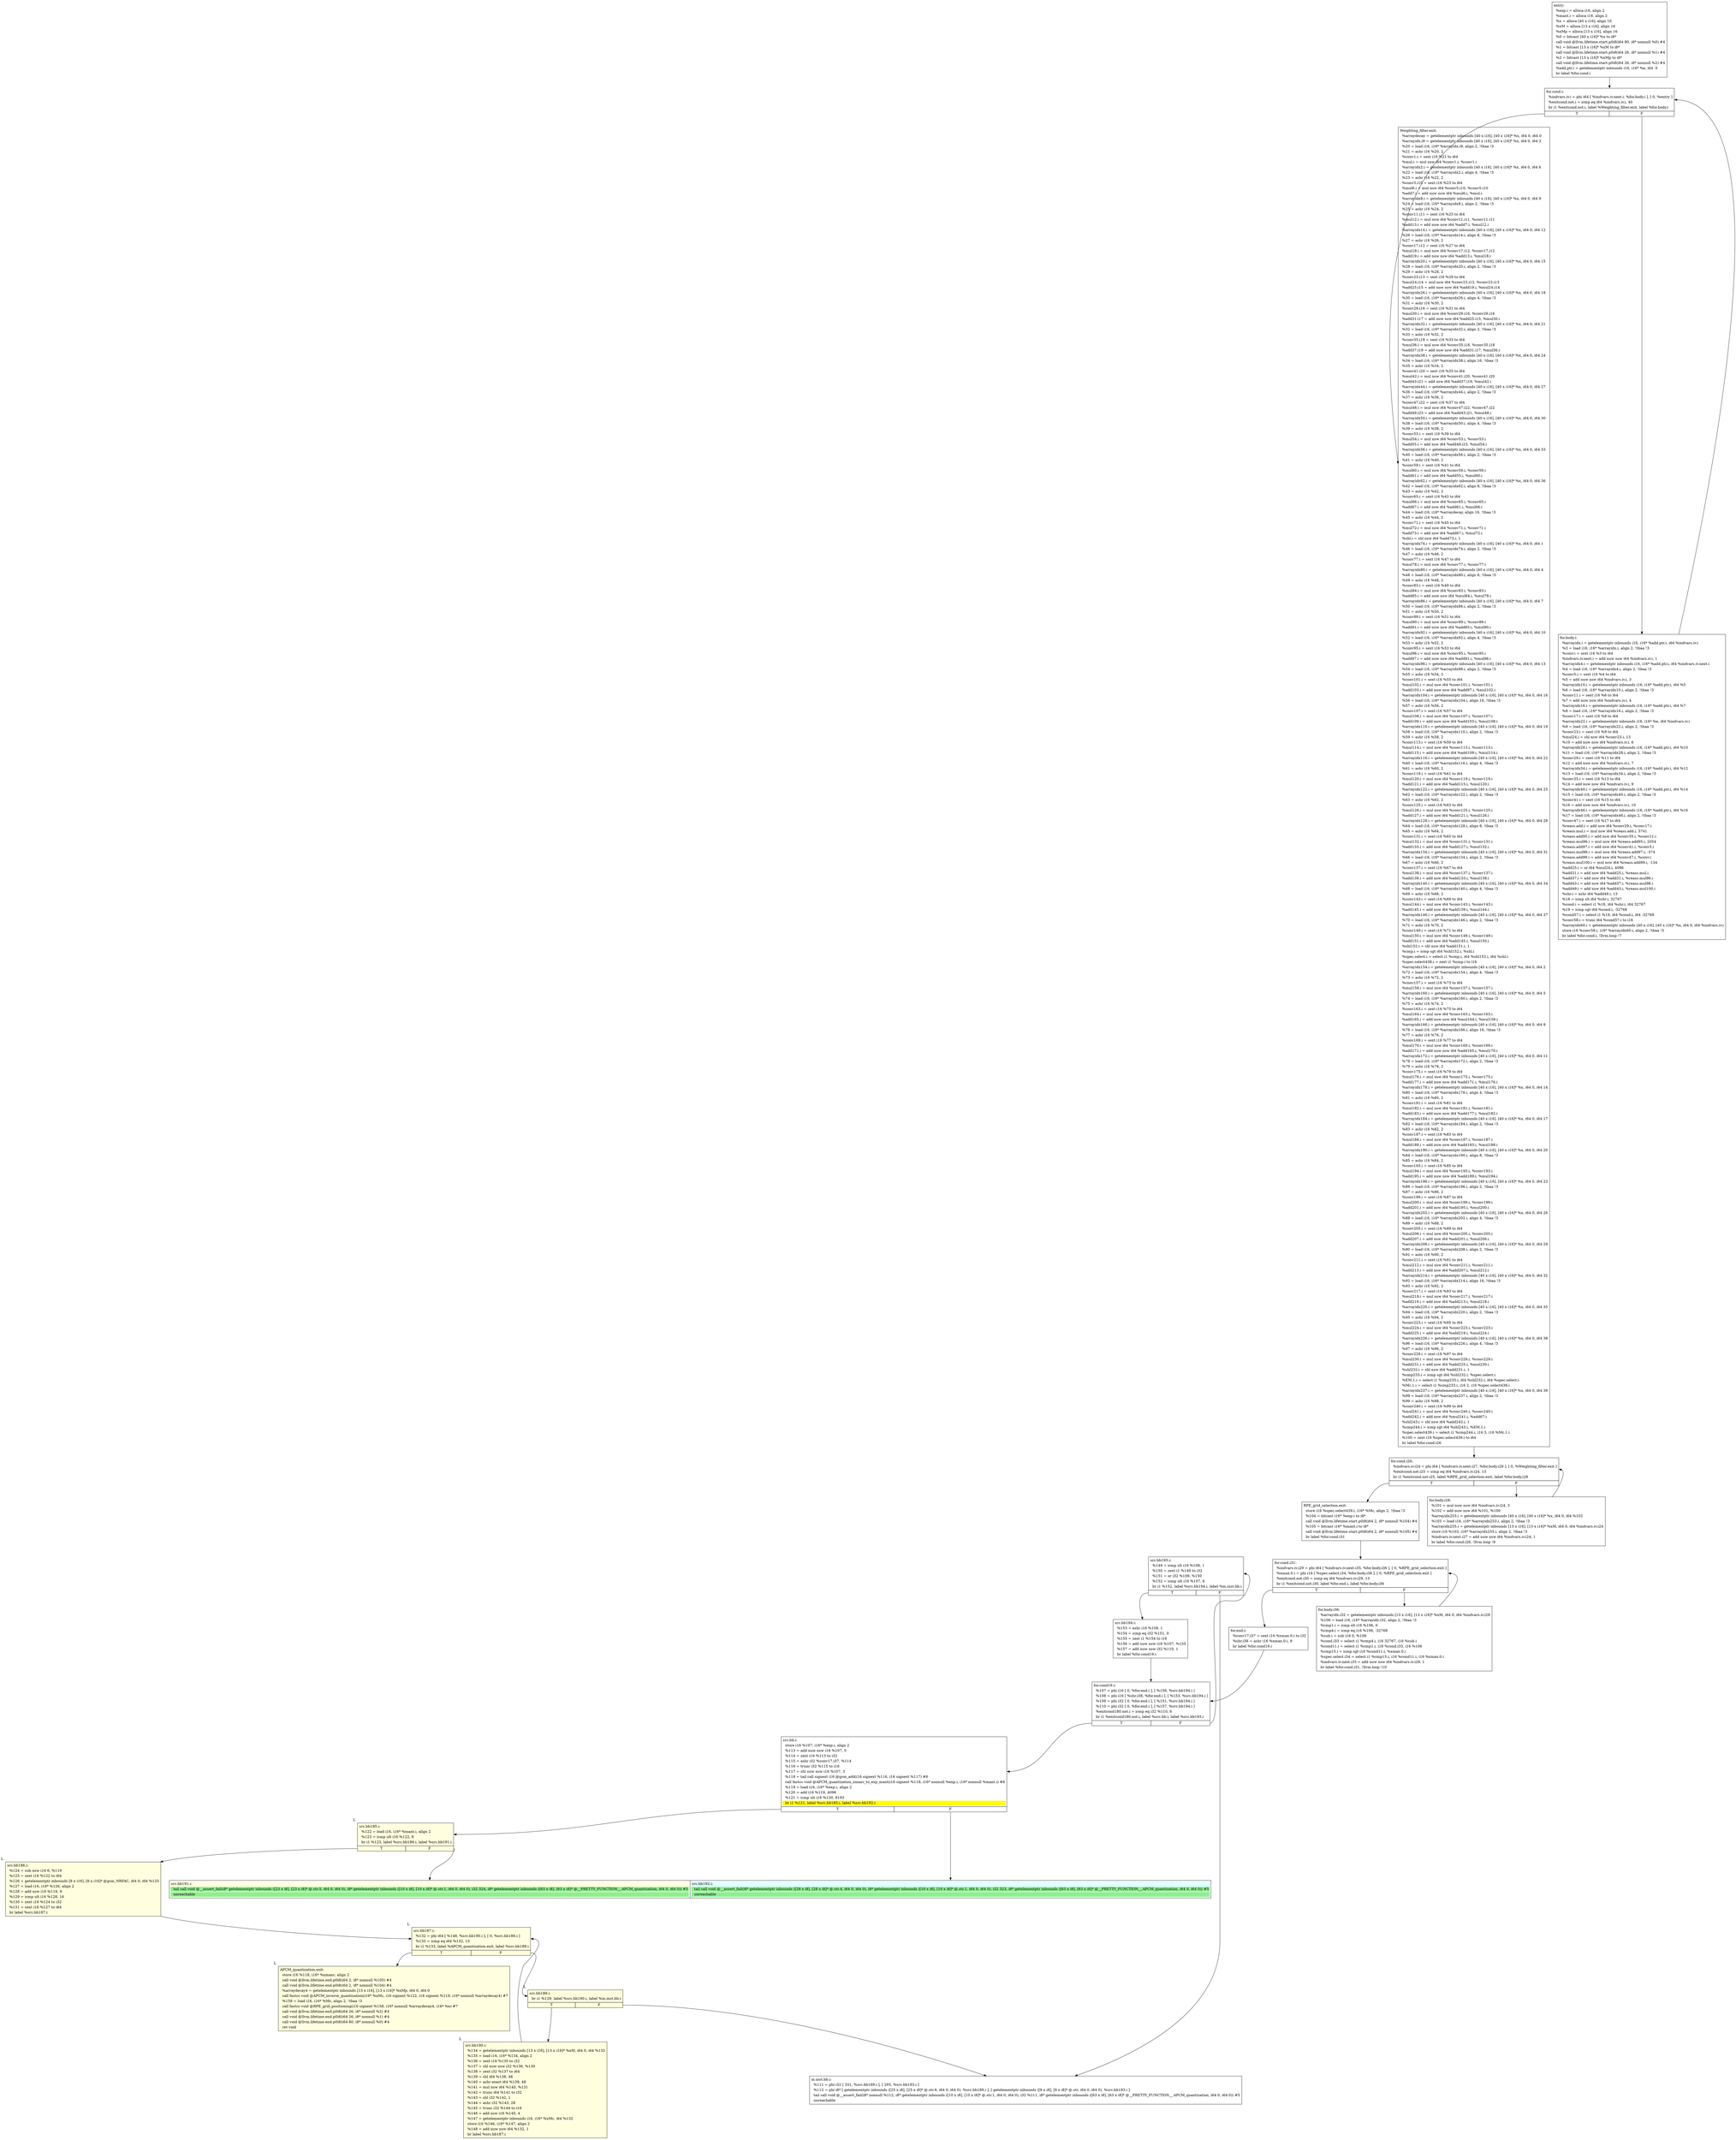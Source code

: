 digraph {
m_bb0 [shape = none, label  = <<table border="0" cellspacing="0">
<tr><td port="f1" border="1" colspan="2"><table bgcolor="LightYellow" border="0">
<tr><td align="left">src.bb191.i:</td></tr>
<tr><td bgcolor="lightgreen" align="left">  tail call void @__assert_fail(i8* getelementptr inbounds ([23 x i8], [23 x i8]* @.str.5, i64 0, i64 0), i8* getelementptr inbounds ([10 x i8], [10 x i8]* @.str.1, i64 0, i64 0), i32 324, i8* getelementptr inbounds ([63 x i8], [63 x i8]* @__PRETTY_FUNCTION__.APCM_quantization, i64 0, i64 0)) #5</td></tr>
<tr><td bgcolor="lightgreen" align="left">  unreachable</td></tr>
</table>
</td>
<td port="f2" border="1" colspan="2"><table bgcolor="LightCyan" border="0">
<tr><td align="left">src.bb192.i:</td></tr>
<tr><td bgcolor="lightgreen" align="left">  tail call void @__assert_fail(i8* getelementptr inbounds ([28 x i8], [28 x i8]* @.str.4, i64 0, i64 0), i8* getelementptr inbounds ([10 x i8], [10 x i8]* @.str.1, i64 0, i64 0), i32 323, i8* getelementptr inbounds ([63 x i8], [63 x i8]* @__PRETTY_FUNCTION__.APCM_quantization, i64 0, i64 0)) #5</td></tr>
<tr><td bgcolor="lightgreen" align="left">  unreachable</td></tr>
</table>
</td></tr>
</table>> ]
f_bb0 [shape = none, label  = <<table  border="0" cellspacing="0">
<tr><td port="f" border="1"><table border="0">
<tr><td align="left">entry:</td></tr>
<tr><td align="left">  %exp.i = alloca i16, align 2</td></tr>
<tr><td align="left">  %mant.i = alloca i16, align 2</td></tr>
<tr><td align="left">  %x = alloca [40 x i16], align 16</td></tr>
<tr><td align="left">  %xM = alloca [13 x i16], align 16</td></tr>
<tr><td align="left">  %xMp = alloca [13 x i16], align 16</td></tr>
<tr><td align="left">  %0 = bitcast [40 x i16]* %x to i8*</td></tr>
<tr><td align="left">  call void @llvm.lifetime.start.p0i8(i64 80, i8* nonnull %0) #4</td></tr>
<tr><td align="left">  %1 = bitcast [13 x i16]* %xM to i8*</td></tr>
<tr><td align="left">  call void @llvm.lifetime.start.p0i8(i64 26, i8* nonnull %1) #4</td></tr>
<tr><td align="left">  %2 = bitcast [13 x i16]* %xMp to i8*</td></tr>
<tr><td align="left">  call void @llvm.lifetime.start.p0i8(i64 26, i8* nonnull %2) #4</td></tr>
<tr><td align="left">  %add.ptr.i = getelementptr inbounds i16, i16* %e, i64 -5</td></tr>
<tr><td align="left">  br label %for.cond.i</td></tr>
</table>
</td></tr>
</table>> ]
f_bb1 [shape = none, label  = <<table  border="0" cellspacing="0">
<tr><td port="f" border="1" colspan="2"><table border="0">
<tr><td align="left">for.cond.i:</td></tr>
<tr><td align="left">  %indvars.iv.i = phi i64 [ %indvars.iv.next.i, %for.body.i ], [ 0, %entry ]</td></tr>
<tr><td align="left">  %exitcond.not.i = icmp eq i64 %indvars.iv.i, 40</td></tr>
<tr><td align="left">  br i1 %exitcond.not.i, label %Weighting_filter.exit, label %for.body.i</td></tr>
</table>
</td></tr>
<tr><td border="1" port="fT">T</td><td border="1" port="fF">F</td></tr>
</table>> ]
f_bb2 [shape = none, label  = <<table  border="0" cellspacing="0">
<tr><td port="f" border="1"><table border="0">
<tr><td align="left">for.body.i:</td></tr>
<tr><td align="left">  %arrayidx.i = getelementptr inbounds i16, i16* %add.ptr.i, i64 %indvars.iv.i</td></tr>
<tr><td align="left">  %3 = load i16, i16* %arrayidx.i, align 2, !tbaa !3</td></tr>
<tr><td align="left">  %conv.i = sext i16 %3 to i64</td></tr>
<tr><td align="left">  %indvars.iv.next.i = add nuw nsw i64 %indvars.iv.i, 1</td></tr>
<tr><td align="left">  %arrayidx4.i = getelementptr inbounds i16, i16* %add.ptr.i, i64 %indvars.iv.next.i</td></tr>
<tr><td align="left">  %4 = load i16, i16* %arrayidx4.i, align 2, !tbaa !3</td></tr>
<tr><td align="left">  %conv5.i = sext i16 %4 to i64</td></tr>
<tr><td align="left">  %5 = add nuw nsw i64 %indvars.iv.i, 3</td></tr>
<tr><td align="left">  %arrayidx10.i = getelementptr inbounds i16, i16* %add.ptr.i, i64 %5</td></tr>
<tr><td align="left">  %6 = load i16, i16* %arrayidx10.i, align 2, !tbaa !3</td></tr>
<tr><td align="left">  %conv11.i = sext i16 %6 to i64</td></tr>
<tr><td align="left">  %7 = add nuw nsw i64 %indvars.iv.i, 4</td></tr>
<tr><td align="left">  %arrayidx16.i = getelementptr inbounds i16, i16* %add.ptr.i, i64 %7</td></tr>
<tr><td align="left">  %8 = load i16, i16* %arrayidx16.i, align 2, !tbaa !3</td></tr>
<tr><td align="left">  %conv17.i = sext i16 %8 to i64</td></tr>
<tr><td align="left">  %arrayidx22.i = getelementptr inbounds i16, i16* %e, i64 %indvars.iv.i</td></tr>
<tr><td align="left">  %9 = load i16, i16* %arrayidx22.i, align 2, !tbaa !3</td></tr>
<tr><td align="left">  %conv23.i = sext i16 %9 to i64</td></tr>
<tr><td align="left">  %mul24.i = shl nsw i64 %conv23.i, 13</td></tr>
<tr><td align="left">  %10 = add nuw nsw i64 %indvars.iv.i, 6</td></tr>
<tr><td align="left">  %arrayidx28.i = getelementptr inbounds i16, i16* %add.ptr.i, i64 %10</td></tr>
<tr><td align="left">  %11 = load i16, i16* %arrayidx28.i, align 2, !tbaa !3</td></tr>
<tr><td align="left">  %conv29.i = sext i16 %11 to i64</td></tr>
<tr><td align="left">  %12 = add nuw nsw i64 %indvars.iv.i, 7</td></tr>
<tr><td align="left">  %arrayidx34.i = getelementptr inbounds i16, i16* %add.ptr.i, i64 %12</td></tr>
<tr><td align="left">  %13 = load i16, i16* %arrayidx34.i, align 2, !tbaa !3</td></tr>
<tr><td align="left">  %conv35.i = sext i16 %13 to i64</td></tr>
<tr><td align="left">  %14 = add nuw nsw i64 %indvars.iv.i, 9</td></tr>
<tr><td align="left">  %arrayidx40.i = getelementptr inbounds i16, i16* %add.ptr.i, i64 %14</td></tr>
<tr><td align="left">  %15 = load i16, i16* %arrayidx40.i, align 2, !tbaa !3</td></tr>
<tr><td align="left">  %conv41.i = sext i16 %15 to i64</td></tr>
<tr><td align="left">  %16 = add nuw nsw i64 %indvars.iv.i, 10</td></tr>
<tr><td align="left">  %arrayidx46.i = getelementptr inbounds i16, i16* %add.ptr.i, i64 %16</td></tr>
<tr><td align="left">  %17 = load i16, i16* %arrayidx46.i, align 2, !tbaa !3</td></tr>
<tr><td align="left">  %conv47.i = sext i16 %17 to i64</td></tr>
<tr><td align="left">  %reass.add.i = add nsw i64 %conv29.i, %conv17.i</td></tr>
<tr><td align="left">  %reass.mul.i = mul nsw i64 %reass.add.i, 5741</td></tr>
<tr><td align="left">  %reass.add95.i = add nsw i64 %conv35.i, %conv11.i</td></tr>
<tr><td align="left">  %reass.mul96.i = mul nsw i64 %reass.add95.i, 2054</td></tr>
<tr><td align="left">  %reass.add97.i = add nsw i64 %conv41.i, %conv5.i</td></tr>
<tr><td align="left">  %reass.mul98.i = mul nsw i64 %reass.add97.i, -374</td></tr>
<tr><td align="left">  %reass.add99.i = add nsw i64 %conv47.i, %conv.i</td></tr>
<tr><td align="left">  %reass.mul100.i = mul nsw i64 %reass.add99.i, -134</td></tr>
<tr><td align="left">  %add25.i = or i64 %mul24.i, 4096</td></tr>
<tr><td align="left">  %add31.i = add nsw i64 %add25.i, %reass.mul.i</td></tr>
<tr><td align="left">  %add37.i = add nsw i64 %add31.i, %reass.mul96.i</td></tr>
<tr><td align="left">  %add43.i = add nsw i64 %add37.i, %reass.mul98.i</td></tr>
<tr><td align="left">  %add49.i = add nsw i64 %add43.i, %reass.mul100.i</td></tr>
<tr><td align="left">  %shr.i = ashr i64 %add49.i, 13</td></tr>
<tr><td align="left">  %18 = icmp slt i64 %shr.i, 32767</td></tr>
<tr><td align="left">  %cond.i = select i1 %18, i64 %shr.i, i64 32767</td></tr>
<tr><td align="left">  %19 = icmp sgt i64 %cond.i, -32768</td></tr>
<tr><td align="left">  %cond57.i = select i1 %19, i64 %cond.i, i64 -32768</td></tr>
<tr><td align="left">  %conv58.i = trunc i64 %cond57.i to i16</td></tr>
<tr><td align="left">  %arrayidx60.i = getelementptr inbounds [40 x i16], [40 x i16]* %x, i64 0, i64 %indvars.iv.i</td></tr>
<tr><td align="left">  store i16 %conv58.i, i16* %arrayidx60.i, align 2, !tbaa !3</td></tr>
<tr><td align="left">  br label %for.cond.i, !llvm.loop !7</td></tr>
</table>
</td></tr>
</table>> ]
f_bb3 [shape = none, label  = <<table  border="0" cellspacing="0">
<tr><td port="f" border="1"><table border="0">
<tr><td align="left">Weighting_filter.exit:</td></tr>
<tr><td align="left">  %arraydecay = getelementptr inbounds [40 x i16], [40 x i16]* %x, i64 0, i64 0</td></tr>
<tr><td align="left">  %arrayidx.i9 = getelementptr inbounds [40 x i16], [40 x i16]* %x, i64 0, i64 3</td></tr>
<tr><td align="left">  %20 = load i16, i16* %arrayidx.i9, align 2, !tbaa !3</td></tr>
<tr><td align="left">  %21 = ashr i16 %20, 2</td></tr>
<tr><td align="left">  %conv1.i = sext i16 %21 to i64</td></tr>
<tr><td align="left">  %mul.i = mul nsw i64 %conv1.i, %conv1.i</td></tr>
<tr><td align="left">  %arrayidx2.i = getelementptr inbounds [40 x i16], [40 x i16]* %x, i64 0, i64 6</td></tr>
<tr><td align="left">  %22 = load i16, i16* %arrayidx2.i, align 4, !tbaa !3</td></tr>
<tr><td align="left">  %23 = ashr i16 %22, 2</td></tr>
<tr><td align="left">  %conv5.i10 = sext i16 %23 to i64</td></tr>
<tr><td align="left">  %mul6.i = mul nsw i64 %conv5.i10, %conv5.i10</td></tr>
<tr><td align="left">  %add7.i = add nuw nsw i64 %mul6.i, %mul.i</td></tr>
<tr><td align="left">  %arrayidx8.i = getelementptr inbounds [40 x i16], [40 x i16]* %x, i64 0, i64 9</td></tr>
<tr><td align="left">  %24 = load i16, i16* %arrayidx8.i, align 2, !tbaa !3</td></tr>
<tr><td align="left">  %25 = ashr i16 %24, 2</td></tr>
<tr><td align="left">  %conv11.i11 = sext i16 %25 to i64</td></tr>
<tr><td align="left">  %mul12.i = mul nsw i64 %conv11.i11, %conv11.i11</td></tr>
<tr><td align="left">  %add13.i = add nuw nsw i64 %add7.i, %mul12.i</td></tr>
<tr><td align="left">  %arrayidx14.i = getelementptr inbounds [40 x i16], [40 x i16]* %x, i64 0, i64 12</td></tr>
<tr><td align="left">  %26 = load i16, i16* %arrayidx14.i, align 8, !tbaa !3</td></tr>
<tr><td align="left">  %27 = ashr i16 %26, 2</td></tr>
<tr><td align="left">  %conv17.i12 = sext i16 %27 to i64</td></tr>
<tr><td align="left">  %mul18.i = mul nsw i64 %conv17.i12, %conv17.i12</td></tr>
<tr><td align="left">  %add19.i = add nuw nsw i64 %add13.i, %mul18.i</td></tr>
<tr><td align="left">  %arrayidx20.i = getelementptr inbounds [40 x i16], [40 x i16]* %x, i64 0, i64 15</td></tr>
<tr><td align="left">  %28 = load i16, i16* %arrayidx20.i, align 2, !tbaa !3</td></tr>
<tr><td align="left">  %29 = ashr i16 %28, 2</td></tr>
<tr><td align="left">  %conv23.i13 = sext i16 %29 to i64</td></tr>
<tr><td align="left">  %mul24.i14 = mul nsw i64 %conv23.i13, %conv23.i13</td></tr>
<tr><td align="left">  %add25.i15 = add nuw nsw i64 %add19.i, %mul24.i14</td></tr>
<tr><td align="left">  %arrayidx26.i = getelementptr inbounds [40 x i16], [40 x i16]* %x, i64 0, i64 18</td></tr>
<tr><td align="left">  %30 = load i16, i16* %arrayidx26.i, align 4, !tbaa !3</td></tr>
<tr><td align="left">  %31 = ashr i16 %30, 2</td></tr>
<tr><td align="left">  %conv29.i16 = sext i16 %31 to i64</td></tr>
<tr><td align="left">  %mul30.i = mul nsw i64 %conv29.i16, %conv29.i16</td></tr>
<tr><td align="left">  %add31.i17 = add nuw nsw i64 %add25.i15, %mul30.i</td></tr>
<tr><td align="left">  %arrayidx32.i = getelementptr inbounds [40 x i16], [40 x i16]* %x, i64 0, i64 21</td></tr>
<tr><td align="left">  %32 = load i16, i16* %arrayidx32.i, align 2, !tbaa !3</td></tr>
<tr><td align="left">  %33 = ashr i16 %32, 2</td></tr>
<tr><td align="left">  %conv35.i18 = sext i16 %33 to i64</td></tr>
<tr><td align="left">  %mul36.i = mul nsw i64 %conv35.i18, %conv35.i18</td></tr>
<tr><td align="left">  %add37.i19 = add nuw nsw i64 %add31.i17, %mul36.i</td></tr>
<tr><td align="left">  %arrayidx38.i = getelementptr inbounds [40 x i16], [40 x i16]* %x, i64 0, i64 24</td></tr>
<tr><td align="left">  %34 = load i16, i16* %arrayidx38.i, align 16, !tbaa !3</td></tr>
<tr><td align="left">  %35 = ashr i16 %34, 2</td></tr>
<tr><td align="left">  %conv41.i20 = sext i16 %35 to i64</td></tr>
<tr><td align="left">  %mul42.i = mul nsw i64 %conv41.i20, %conv41.i20</td></tr>
<tr><td align="left">  %add43.i21 = add nsw i64 %add37.i19, %mul42.i</td></tr>
<tr><td align="left">  %arrayidx44.i = getelementptr inbounds [40 x i16], [40 x i16]* %x, i64 0, i64 27</td></tr>
<tr><td align="left">  %36 = load i16, i16* %arrayidx44.i, align 2, !tbaa !3</td></tr>
<tr><td align="left">  %37 = ashr i16 %36, 2</td></tr>
<tr><td align="left">  %conv47.i22 = sext i16 %37 to i64</td></tr>
<tr><td align="left">  %mul48.i = mul nsw i64 %conv47.i22, %conv47.i22</td></tr>
<tr><td align="left">  %add49.i23 = add nsw i64 %add43.i21, %mul48.i</td></tr>
<tr><td align="left">  %arrayidx50.i = getelementptr inbounds [40 x i16], [40 x i16]* %x, i64 0, i64 30</td></tr>
<tr><td align="left">  %38 = load i16, i16* %arrayidx50.i, align 4, !tbaa !3</td></tr>
<tr><td align="left">  %39 = ashr i16 %38, 2</td></tr>
<tr><td align="left">  %conv53.i = sext i16 %39 to i64</td></tr>
<tr><td align="left">  %mul54.i = mul nsw i64 %conv53.i, %conv53.i</td></tr>
<tr><td align="left">  %add55.i = add nsw i64 %add49.i23, %mul54.i</td></tr>
<tr><td align="left">  %arrayidx56.i = getelementptr inbounds [40 x i16], [40 x i16]* %x, i64 0, i64 33</td></tr>
<tr><td align="left">  %40 = load i16, i16* %arrayidx56.i, align 2, !tbaa !3</td></tr>
<tr><td align="left">  %41 = ashr i16 %40, 2</td></tr>
<tr><td align="left">  %conv59.i = sext i16 %41 to i64</td></tr>
<tr><td align="left">  %mul60.i = mul nsw i64 %conv59.i, %conv59.i</td></tr>
<tr><td align="left">  %add61.i = add nsw i64 %add55.i, %mul60.i</td></tr>
<tr><td align="left">  %arrayidx62.i = getelementptr inbounds [40 x i16], [40 x i16]* %x, i64 0, i64 36</td></tr>
<tr><td align="left">  %42 = load i16, i16* %arrayidx62.i, align 8, !tbaa !3</td></tr>
<tr><td align="left">  %43 = ashr i16 %42, 2</td></tr>
<tr><td align="left">  %conv65.i = sext i16 %43 to i64</td></tr>
<tr><td align="left">  %mul66.i = mul nsw i64 %conv65.i, %conv65.i</td></tr>
<tr><td align="left">  %add67.i = add nsw i64 %add61.i, %mul66.i</td></tr>
<tr><td align="left">  %44 = load i16, i16* %arraydecay, align 16, !tbaa !3</td></tr>
<tr><td align="left">  %45 = ashr i16 %44, 2</td></tr>
<tr><td align="left">  %conv71.i = sext i16 %45 to i64</td></tr>
<tr><td align="left">  %mul72.i = mul nsw i64 %conv71.i, %conv71.i</td></tr>
<tr><td align="left">  %add73.i = add nsw i64 %add67.i, %mul72.i</td></tr>
<tr><td align="left">  %shl.i = shl nsw i64 %add73.i, 1</td></tr>
<tr><td align="left">  %arrayidx74.i = getelementptr inbounds [40 x i16], [40 x i16]* %x, i64 0, i64 1</td></tr>
<tr><td align="left">  %46 = load i16, i16* %arrayidx74.i, align 2, !tbaa !3</td></tr>
<tr><td align="left">  %47 = ashr i16 %46, 2</td></tr>
<tr><td align="left">  %conv77.i = sext i16 %47 to i64</td></tr>
<tr><td align="left">  %mul78.i = mul nsw i64 %conv77.i, %conv77.i</td></tr>
<tr><td align="left">  %arrayidx80.i = getelementptr inbounds [40 x i16], [40 x i16]* %x, i64 0, i64 4</td></tr>
<tr><td align="left">  %48 = load i16, i16* %arrayidx80.i, align 8, !tbaa !3</td></tr>
<tr><td align="left">  %49 = ashr i16 %48, 2</td></tr>
<tr><td align="left">  %conv83.i = sext i16 %49 to i64</td></tr>
<tr><td align="left">  %mul84.i = mul nsw i64 %conv83.i, %conv83.i</td></tr>
<tr><td align="left">  %add85.i = add nuw nsw i64 %mul84.i, %mul78.i</td></tr>
<tr><td align="left">  %arrayidx86.i = getelementptr inbounds [40 x i16], [40 x i16]* %x, i64 0, i64 7</td></tr>
<tr><td align="left">  %50 = load i16, i16* %arrayidx86.i, align 2, !tbaa !3</td></tr>
<tr><td align="left">  %51 = ashr i16 %50, 2</td></tr>
<tr><td align="left">  %conv89.i = sext i16 %51 to i64</td></tr>
<tr><td align="left">  %mul90.i = mul nsw i64 %conv89.i, %conv89.i</td></tr>
<tr><td align="left">  %add91.i = add nuw nsw i64 %add85.i, %mul90.i</td></tr>
<tr><td align="left">  %arrayidx92.i = getelementptr inbounds [40 x i16], [40 x i16]* %x, i64 0, i64 10</td></tr>
<tr><td align="left">  %52 = load i16, i16* %arrayidx92.i, align 4, !tbaa !3</td></tr>
<tr><td align="left">  %53 = ashr i16 %52, 2</td></tr>
<tr><td align="left">  %conv95.i = sext i16 %53 to i64</td></tr>
<tr><td align="left">  %mul96.i = mul nsw i64 %conv95.i, %conv95.i</td></tr>
<tr><td align="left">  %add97.i = add nuw nsw i64 %add91.i, %mul96.i</td></tr>
<tr><td align="left">  %arrayidx98.i = getelementptr inbounds [40 x i16], [40 x i16]* %x, i64 0, i64 13</td></tr>
<tr><td align="left">  %54 = load i16, i16* %arrayidx98.i, align 2, !tbaa !3</td></tr>
<tr><td align="left">  %55 = ashr i16 %54, 2</td></tr>
<tr><td align="left">  %conv101.i = sext i16 %55 to i64</td></tr>
<tr><td align="left">  %mul102.i = mul nsw i64 %conv101.i, %conv101.i</td></tr>
<tr><td align="left">  %add103.i = add nuw nsw i64 %add97.i, %mul102.i</td></tr>
<tr><td align="left">  %arrayidx104.i = getelementptr inbounds [40 x i16], [40 x i16]* %x, i64 0, i64 16</td></tr>
<tr><td align="left">  %56 = load i16, i16* %arrayidx104.i, align 16, !tbaa !3</td></tr>
<tr><td align="left">  %57 = ashr i16 %56, 2</td></tr>
<tr><td align="left">  %conv107.i = sext i16 %57 to i64</td></tr>
<tr><td align="left">  %mul108.i = mul nsw i64 %conv107.i, %conv107.i</td></tr>
<tr><td align="left">  %add109.i = add nuw nsw i64 %add103.i, %mul108.i</td></tr>
<tr><td align="left">  %arrayidx110.i = getelementptr inbounds [40 x i16], [40 x i16]* %x, i64 0, i64 19</td></tr>
<tr><td align="left">  %58 = load i16, i16* %arrayidx110.i, align 2, !tbaa !3</td></tr>
<tr><td align="left">  %59 = ashr i16 %58, 2</td></tr>
<tr><td align="left">  %conv113.i = sext i16 %59 to i64</td></tr>
<tr><td align="left">  %mul114.i = mul nsw i64 %conv113.i, %conv113.i</td></tr>
<tr><td align="left">  %add115.i = add nuw nsw i64 %add109.i, %mul114.i</td></tr>
<tr><td align="left">  %arrayidx116.i = getelementptr inbounds [40 x i16], [40 x i16]* %x, i64 0, i64 22</td></tr>
<tr><td align="left">  %60 = load i16, i16* %arrayidx116.i, align 4, !tbaa !3</td></tr>
<tr><td align="left">  %61 = ashr i16 %60, 2</td></tr>
<tr><td align="left">  %conv119.i = sext i16 %61 to i64</td></tr>
<tr><td align="left">  %mul120.i = mul nsw i64 %conv119.i, %conv119.i</td></tr>
<tr><td align="left">  %add121.i = add nsw i64 %add115.i, %mul120.i</td></tr>
<tr><td align="left">  %arrayidx122.i = getelementptr inbounds [40 x i16], [40 x i16]* %x, i64 0, i64 25</td></tr>
<tr><td align="left">  %62 = load i16, i16* %arrayidx122.i, align 2, !tbaa !3</td></tr>
<tr><td align="left">  %63 = ashr i16 %62, 2</td></tr>
<tr><td align="left">  %conv125.i = sext i16 %63 to i64</td></tr>
<tr><td align="left">  %mul126.i = mul nsw i64 %conv125.i, %conv125.i</td></tr>
<tr><td align="left">  %add127.i = add nsw i64 %add121.i, %mul126.i</td></tr>
<tr><td align="left">  %arrayidx128.i = getelementptr inbounds [40 x i16], [40 x i16]* %x, i64 0, i64 28</td></tr>
<tr><td align="left">  %64 = load i16, i16* %arrayidx128.i, align 8, !tbaa !3</td></tr>
<tr><td align="left">  %65 = ashr i16 %64, 2</td></tr>
<tr><td align="left">  %conv131.i = sext i16 %65 to i64</td></tr>
<tr><td align="left">  %mul132.i = mul nsw i64 %conv131.i, %conv131.i</td></tr>
<tr><td align="left">  %add133.i = add nsw i64 %add127.i, %mul132.i</td></tr>
<tr><td align="left">  %arrayidx134.i = getelementptr inbounds [40 x i16], [40 x i16]* %x, i64 0, i64 31</td></tr>
<tr><td align="left">  %66 = load i16, i16* %arrayidx134.i, align 2, !tbaa !3</td></tr>
<tr><td align="left">  %67 = ashr i16 %66, 2</td></tr>
<tr><td align="left">  %conv137.i = sext i16 %67 to i64</td></tr>
<tr><td align="left">  %mul138.i = mul nsw i64 %conv137.i, %conv137.i</td></tr>
<tr><td align="left">  %add139.i = add nsw i64 %add133.i, %mul138.i</td></tr>
<tr><td align="left">  %arrayidx140.i = getelementptr inbounds [40 x i16], [40 x i16]* %x, i64 0, i64 34</td></tr>
<tr><td align="left">  %68 = load i16, i16* %arrayidx140.i, align 4, !tbaa !3</td></tr>
<tr><td align="left">  %69 = ashr i16 %68, 2</td></tr>
<tr><td align="left">  %conv143.i = sext i16 %69 to i64</td></tr>
<tr><td align="left">  %mul144.i = mul nsw i64 %conv143.i, %conv143.i</td></tr>
<tr><td align="left">  %add145.i = add nsw i64 %add139.i, %mul144.i</td></tr>
<tr><td align="left">  %arrayidx146.i = getelementptr inbounds [40 x i16], [40 x i16]* %x, i64 0, i64 37</td></tr>
<tr><td align="left">  %70 = load i16, i16* %arrayidx146.i, align 2, !tbaa !3</td></tr>
<tr><td align="left">  %71 = ashr i16 %70, 2</td></tr>
<tr><td align="left">  %conv149.i = sext i16 %71 to i64</td></tr>
<tr><td align="left">  %mul150.i = mul nsw i64 %conv149.i, %conv149.i</td></tr>
<tr><td align="left">  %add151.i = add nsw i64 %add145.i, %mul150.i</td></tr>
<tr><td align="left">  %shl152.i = shl nsw i64 %add151.i, 1</td></tr>
<tr><td align="left">  %cmp.i = icmp sgt i64 %shl152.i, %shl.i</td></tr>
<tr><td align="left">  %spec.select.i = select i1 %cmp.i, i64 %shl152.i, i64 %shl.i</td></tr>
<tr><td align="left">  %spec.select438.i = zext i1 %cmp.i to i16</td></tr>
<tr><td align="left">  %arrayidx154.i = getelementptr inbounds [40 x i16], [40 x i16]* %x, i64 0, i64 2</td></tr>
<tr><td align="left">  %72 = load i16, i16* %arrayidx154.i, align 4, !tbaa !3</td></tr>
<tr><td align="left">  %73 = ashr i16 %72, 2</td></tr>
<tr><td align="left">  %conv157.i = sext i16 %73 to i64</td></tr>
<tr><td align="left">  %mul158.i = mul nsw i64 %conv157.i, %conv157.i</td></tr>
<tr><td align="left">  %arrayidx160.i = getelementptr inbounds [40 x i16], [40 x i16]* %x, i64 0, i64 5</td></tr>
<tr><td align="left">  %74 = load i16, i16* %arrayidx160.i, align 2, !tbaa !3</td></tr>
<tr><td align="left">  %75 = ashr i16 %74, 2</td></tr>
<tr><td align="left">  %conv163.i = sext i16 %75 to i64</td></tr>
<tr><td align="left">  %mul164.i = mul nsw i64 %conv163.i, %conv163.i</td></tr>
<tr><td align="left">  %add165.i = add nuw nsw i64 %mul164.i, %mul158.i</td></tr>
<tr><td align="left">  %arrayidx166.i = getelementptr inbounds [40 x i16], [40 x i16]* %x, i64 0, i64 8</td></tr>
<tr><td align="left">  %76 = load i16, i16* %arrayidx166.i, align 16, !tbaa !3</td></tr>
<tr><td align="left">  %77 = ashr i16 %76, 2</td></tr>
<tr><td align="left">  %conv169.i = sext i16 %77 to i64</td></tr>
<tr><td align="left">  %mul170.i = mul nsw i64 %conv169.i, %conv169.i</td></tr>
<tr><td align="left">  %add171.i = add nuw nsw i64 %add165.i, %mul170.i</td></tr>
<tr><td align="left">  %arrayidx172.i = getelementptr inbounds [40 x i16], [40 x i16]* %x, i64 0, i64 11</td></tr>
<tr><td align="left">  %78 = load i16, i16* %arrayidx172.i, align 2, !tbaa !3</td></tr>
<tr><td align="left">  %79 = ashr i16 %78, 2</td></tr>
<tr><td align="left">  %conv175.i = sext i16 %79 to i64</td></tr>
<tr><td align="left">  %mul176.i = mul nsw i64 %conv175.i, %conv175.i</td></tr>
<tr><td align="left">  %add177.i = add nuw nsw i64 %add171.i, %mul176.i</td></tr>
<tr><td align="left">  %arrayidx178.i = getelementptr inbounds [40 x i16], [40 x i16]* %x, i64 0, i64 14</td></tr>
<tr><td align="left">  %80 = load i16, i16* %arrayidx178.i, align 4, !tbaa !3</td></tr>
<tr><td align="left">  %81 = ashr i16 %80, 2</td></tr>
<tr><td align="left">  %conv181.i = sext i16 %81 to i64</td></tr>
<tr><td align="left">  %mul182.i = mul nsw i64 %conv181.i, %conv181.i</td></tr>
<tr><td align="left">  %add183.i = add nuw nsw i64 %add177.i, %mul182.i</td></tr>
<tr><td align="left">  %arrayidx184.i = getelementptr inbounds [40 x i16], [40 x i16]* %x, i64 0, i64 17</td></tr>
<tr><td align="left">  %82 = load i16, i16* %arrayidx184.i, align 2, !tbaa !3</td></tr>
<tr><td align="left">  %83 = ashr i16 %82, 2</td></tr>
<tr><td align="left">  %conv187.i = sext i16 %83 to i64</td></tr>
<tr><td align="left">  %mul188.i = mul nsw i64 %conv187.i, %conv187.i</td></tr>
<tr><td align="left">  %add189.i = add nuw nsw i64 %add183.i, %mul188.i</td></tr>
<tr><td align="left">  %arrayidx190.i = getelementptr inbounds [40 x i16], [40 x i16]* %x, i64 0, i64 20</td></tr>
<tr><td align="left">  %84 = load i16, i16* %arrayidx190.i, align 8, !tbaa !3</td></tr>
<tr><td align="left">  %85 = ashr i16 %84, 2</td></tr>
<tr><td align="left">  %conv193.i = sext i16 %85 to i64</td></tr>
<tr><td align="left">  %mul194.i = mul nsw i64 %conv193.i, %conv193.i</td></tr>
<tr><td align="left">  %add195.i = add nuw nsw i64 %add189.i, %mul194.i</td></tr>
<tr><td align="left">  %arrayidx196.i = getelementptr inbounds [40 x i16], [40 x i16]* %x, i64 0, i64 23</td></tr>
<tr><td align="left">  %86 = load i16, i16* %arrayidx196.i, align 2, !tbaa !3</td></tr>
<tr><td align="left">  %87 = ashr i16 %86, 2</td></tr>
<tr><td align="left">  %conv199.i = sext i16 %87 to i64</td></tr>
<tr><td align="left">  %mul200.i = mul nsw i64 %conv199.i, %conv199.i</td></tr>
<tr><td align="left">  %add201.i = add nsw i64 %add195.i, %mul200.i</td></tr>
<tr><td align="left">  %arrayidx202.i = getelementptr inbounds [40 x i16], [40 x i16]* %x, i64 0, i64 26</td></tr>
<tr><td align="left">  %88 = load i16, i16* %arrayidx202.i, align 4, !tbaa !3</td></tr>
<tr><td align="left">  %89 = ashr i16 %88, 2</td></tr>
<tr><td align="left">  %conv205.i = sext i16 %89 to i64</td></tr>
<tr><td align="left">  %mul206.i = mul nsw i64 %conv205.i, %conv205.i</td></tr>
<tr><td align="left">  %add207.i = add nsw i64 %add201.i, %mul206.i</td></tr>
<tr><td align="left">  %arrayidx208.i = getelementptr inbounds [40 x i16], [40 x i16]* %x, i64 0, i64 29</td></tr>
<tr><td align="left">  %90 = load i16, i16* %arrayidx208.i, align 2, !tbaa !3</td></tr>
<tr><td align="left">  %91 = ashr i16 %90, 2</td></tr>
<tr><td align="left">  %conv211.i = sext i16 %91 to i64</td></tr>
<tr><td align="left">  %mul212.i = mul nsw i64 %conv211.i, %conv211.i</td></tr>
<tr><td align="left">  %add213.i = add nsw i64 %add207.i, %mul212.i</td></tr>
<tr><td align="left">  %arrayidx214.i = getelementptr inbounds [40 x i16], [40 x i16]* %x, i64 0, i64 32</td></tr>
<tr><td align="left">  %92 = load i16, i16* %arrayidx214.i, align 16, !tbaa !3</td></tr>
<tr><td align="left">  %93 = ashr i16 %92, 2</td></tr>
<tr><td align="left">  %conv217.i = sext i16 %93 to i64</td></tr>
<tr><td align="left">  %mul218.i = mul nsw i64 %conv217.i, %conv217.i</td></tr>
<tr><td align="left">  %add219.i = add nsw i64 %add213.i, %mul218.i</td></tr>
<tr><td align="left">  %arrayidx220.i = getelementptr inbounds [40 x i16], [40 x i16]* %x, i64 0, i64 35</td></tr>
<tr><td align="left">  %94 = load i16, i16* %arrayidx220.i, align 2, !tbaa !3</td></tr>
<tr><td align="left">  %95 = ashr i16 %94, 2</td></tr>
<tr><td align="left">  %conv223.i = sext i16 %95 to i64</td></tr>
<tr><td align="left">  %mul224.i = mul nsw i64 %conv223.i, %conv223.i</td></tr>
<tr><td align="left">  %add225.i = add nsw i64 %add219.i, %mul224.i</td></tr>
<tr><td align="left">  %arrayidx226.i = getelementptr inbounds [40 x i16], [40 x i16]* %x, i64 0, i64 38</td></tr>
<tr><td align="left">  %96 = load i16, i16* %arrayidx226.i, align 4, !tbaa !3</td></tr>
<tr><td align="left">  %97 = ashr i16 %96, 2</td></tr>
<tr><td align="left">  %conv229.i = sext i16 %97 to i64</td></tr>
<tr><td align="left">  %mul230.i = mul nsw i64 %conv229.i, %conv229.i</td></tr>
<tr><td align="left">  %add231.i = add nsw i64 %add225.i, %mul230.i</td></tr>
<tr><td align="left">  %shl232.i = shl nsw i64 %add231.i, 1</td></tr>
<tr><td align="left">  %cmp233.i = icmp sgt i64 %shl232.i, %spec.select.i</td></tr>
<tr><td align="left">  %EM.1.i = select i1 %cmp233.i, i64 %shl232.i, i64 %spec.select.i</td></tr>
<tr><td align="left">  %Mc.1.i = select i1 %cmp233.i, i16 2, i16 %spec.select438.i</td></tr>
<tr><td align="left">  %arrayidx237.i = getelementptr inbounds [40 x i16], [40 x i16]* %x, i64 0, i64 39</td></tr>
<tr><td align="left">  %98 = load i16, i16* %arrayidx237.i, align 2, !tbaa !3</td></tr>
<tr><td align="left">  %99 = ashr i16 %98, 2</td></tr>
<tr><td align="left">  %conv240.i = sext i16 %99 to i64</td></tr>
<tr><td align="left">  %mul241.i = mul nsw i64 %conv240.i, %conv240.i</td></tr>
<tr><td align="left">  %add242.i = add nsw i64 %mul241.i, %add67.i</td></tr>
<tr><td align="left">  %shl243.i = shl nsw i64 %add242.i, 1</td></tr>
<tr><td align="left">  %cmp244.i = icmp sgt i64 %shl243.i, %EM.1.i</td></tr>
<tr><td align="left">  %spec.select439.i = select i1 %cmp244.i, i16 3, i16 %Mc.1.i</td></tr>
<tr><td align="left">  %100 = zext i16 %spec.select439.i to i64</td></tr>
<tr><td align="left">  br label %for.cond.i26</td></tr>
</table>
</td></tr>
</table>> ]
f_bb4 [shape = none, label  = <<table  border="0" cellspacing="0">
<tr><td port="f" border="1" colspan="2"><table border="0">
<tr><td align="left">for.cond.i26:</td></tr>
<tr><td align="left">  %indvars.iv.i24 = phi i64 [ %indvars.iv.next.i27, %for.body.i28 ], [ 0, %Weighting_filter.exit ]</td></tr>
<tr><td align="left">  %exitcond.not.i25 = icmp eq i64 %indvars.iv.i24, 13</td></tr>
<tr><td align="left">  br i1 %exitcond.not.i25, label %RPE_grid_selection.exit, label %for.body.i28</td></tr>
</table>
</td></tr>
<tr><td border="1" port="fT">T</td><td border="1" port="fF">F</td></tr>
</table>> ]
f_bb5 [shape = none, label  = <<table  border="0" cellspacing="0">
<tr><td port="f" border="1"><table border="0">
<tr><td align="left">for.body.i28:</td></tr>
<tr><td align="left">  %101 = mul nuw nsw i64 %indvars.iv.i24, 3</td></tr>
<tr><td align="left">  %102 = add nuw nsw i64 %101, %100</td></tr>
<tr><td align="left">  %arrayidx253.i = getelementptr inbounds [40 x i16], [40 x i16]* %x, i64 0, i64 %102</td></tr>
<tr><td align="left">  %103 = load i16, i16* %arrayidx253.i, align 2, !tbaa !3</td></tr>
<tr><td align="left">  %arrayidx255.i = getelementptr inbounds [13 x i16], [13 x i16]* %xM, i64 0, i64 %indvars.iv.i24</td></tr>
<tr><td align="left">  store i16 %103, i16* %arrayidx255.i, align 2, !tbaa !3</td></tr>
<tr><td align="left">  %indvars.iv.next.i27 = add nuw nsw i64 %indvars.iv.i24, 1</td></tr>
<tr><td align="left">  br label %for.cond.i26, !llvm.loop !9</td></tr>
</table>
</td></tr>
</table>> ]
f_bb6 [shape = none, label  = <<table  border="0" cellspacing="0">
<tr><td port="f" border="1"><table border="0">
<tr><td align="left">RPE_grid_selection.exit:</td></tr>
<tr><td align="left">  store i16 %spec.select439.i, i16* %Mc, align 2, !tbaa !3</td></tr>
<tr><td align="left">  %104 = bitcast i16* %exp.i to i8*</td></tr>
<tr><td align="left">  call void @llvm.lifetime.start.p0i8(i64 2, i8* nonnull %104) #4</td></tr>
<tr><td align="left">  %105 = bitcast i16* %mant.i to i8*</td></tr>
<tr><td align="left">  call void @llvm.lifetime.start.p0i8(i64 2, i8* nonnull %105) #4</td></tr>
<tr><td align="left">  br label %for.cond.i31</td></tr>
</table>
</td></tr>
</table>> ]
f_bb7 [shape = none, label  = <<table  border="0" cellspacing="0">
<tr><td port="f" border="1" colspan="2"><table border="0">
<tr><td align="left">for.cond.i31:</td></tr>
<tr><td align="left">  %indvars.iv.i29 = phi i64 [ %indvars.iv.next.i35, %for.body.i36 ], [ 0, %RPE_grid_selection.exit ]</td></tr>
<tr><td align="left">  %xmax.0.i = phi i16 [ %spec.select.i34, %for.body.i36 ], [ 0, %RPE_grid_selection.exit ]</td></tr>
<tr><td align="left">  %exitcond.not.i30 = icmp eq i64 %indvars.iv.i29, 13</td></tr>
<tr><td align="left">  br i1 %exitcond.not.i30, label %for.end.i, label %for.body.i36</td></tr>
</table>
</td></tr>
<tr><td border="1" port="fT">T</td><td border="1" port="fF">F</td></tr>
</table>> ]
f_bb8 [shape = none, label  = <<table  border="0" cellspacing="0">
<tr><td port="f" border="1"><table border="0">
<tr><td align="left">for.body.i36:</td></tr>
<tr><td align="left">  %arrayidx.i32 = getelementptr inbounds [13 x i16], [13 x i16]* %xM, i64 0, i64 %indvars.iv.i29</td></tr>
<tr><td align="left">  %106 = load i16, i16* %arrayidx.i32, align 2, !tbaa !3</td></tr>
<tr><td align="left">  %cmp1.i = icmp slt i16 %106, 0</td></tr>
<tr><td align="left">  %cmp4.i = icmp eq i16 %106, -32768</td></tr>
<tr><td align="left">  %sub.i = sub i16 0, %106</td></tr>
<tr><td align="left">  %cond.i33 = select i1 %cmp4.i, i16 32767, i16 %sub.i</td></tr>
<tr><td align="left">  %cond11.i = select i1 %cmp1.i, i16 %cond.i33, i16 %106</td></tr>
<tr><td align="left">  %cmp15.i = icmp sgt i16 %cond11.i, %xmax.0.i</td></tr>
<tr><td align="left">  %spec.select.i34 = select i1 %cmp15.i, i16 %cond11.i, i16 %xmax.0.i</td></tr>
<tr><td align="left">  %indvars.iv.next.i35 = add nuw nsw i64 %indvars.iv.i29, 1</td></tr>
<tr><td align="left">  br label %for.cond.i31, !llvm.loop !10</td></tr>
</table>
</td></tr>
</table>> ]
f_bb9 [shape = none, label  = <<table  border="0" cellspacing="0">
<tr><td port="f" border="1"><table border="0">
<tr><td align="left">for.end.i:</td></tr>
<tr><td align="left">  %conv17.i37 = sext i16 %xmax.0.i to i32</td></tr>
<tr><td align="left">  %shr.i38 = ashr i16 %xmax.0.i, 9</td></tr>
<tr><td align="left">  br label %for.cond19.i</td></tr>
</table>
</td></tr>
</table>> ]
f_bb10 [shape = none, label  = <<table  border="0" cellspacing="0">
<tr><td port="f" border="1" colspan="2"><table border="0">
<tr><td align="left">for.cond19.i:</td></tr>
<tr><td align="left">  %107 = phi i16 [ 0, %for.end.i ], [ %156, %src.bb194.i ]</td></tr>
<tr><td align="left">  %108 = phi i16 [ %shr.i38, %for.end.i ], [ %153, %src.bb194.i ]</td></tr>
<tr><td align="left">  %109 = phi i32 [ 0, %for.end.i ], [ %151, %src.bb194.i ]</td></tr>
<tr><td align="left">  %110 = phi i32 [ 0, %for.end.i ], [ %157, %src.bb194.i ]</td></tr>
<tr><td align="left">  %exitcond180.not.i = icmp eq i32 %110, 6</td></tr>
<tr><td align="left">  br i1 %exitcond180.not.i, label %src.bb.i, label %src.bb193.i</td></tr>
</table>
</td></tr>
<tr><td border="1" port="fT">T</td><td border="1" port="fF">F</td></tr>
</table>> ]
f_bb11 [shape = none, label  = <<table  border="0" cellspacing="0">
<tr><td port="f" border="1"><table border="0">
<tr><td align="left">m.inst.bb.i:</td></tr>
<tr><td align="left">  %111 = phi i32 [ 331, %src.bb189.i ], [ 293, %src.bb193.i ]</td></tr>
<tr><td align="left">  %112 = phi i8* [ getelementptr inbounds ([25 x i8], [25 x i8]* @.str.6, i64 0, i64 0), %src.bb189.i ], [ getelementptr inbounds ([9 x i8], [9 x i8]* @.str, i64 0, i64 0), %src.bb193.i ]</td></tr>
<tr><td align="left">  tail call void @__assert_fail(i8* nonnull %112, i8* getelementptr inbounds ([10 x i8], [10 x i8]* @.str.1, i64 0, i64 0), i32 %111, i8* getelementptr inbounds ([63 x i8], [63 x i8]* @__PRETTY_FUNCTION__.APCM_quantization, i64 0, i64 0)) #5</td></tr>
<tr><td align="left">  unreachable</td></tr>
</table>
</td></tr>
</table>> ]
f_bb12 [shape = none, label  = <<table  border="0" cellspacing="0">
<tr><td port="f" border="1" colspan="2"><table border="0">
<tr><td align="left">src.bb.i:</td></tr>
<tr><td align="left">  store i16 %107, i16* %exp.i, align 2</td></tr>
<tr><td align="left">  %113 = add nuw nsw i16 %107, 5</td></tr>
<tr><td align="left">  %114 = zext i16 %113 to i32</td></tr>
<tr><td align="left">  %115 = ashr i32 %conv17.i37, %114</td></tr>
<tr><td align="left">  %116 = trunc i32 %115 to i16</td></tr>
<tr><td align="left">  %117 = shl nuw nsw i16 %107, 3</td></tr>
<tr><td align="left">  %118 = tail call signext i16 @gsm_add(i16 signext %116, i16 signext %117) #6</td></tr>
<tr><td align="left">  call fastcc void @APCM_quantization_xmaxc_to_exp_mant(i16 signext %118, i16* nonnull %exp.i, i16* nonnull %mant.i) #6</td></tr>
<tr><td align="left">  %119 = load i16, i16* %exp.i, align 2</td></tr>
<tr><td align="left">  %120 = add i16 %119, 4096</td></tr>
<tr><td align="left">  %121 = icmp ult i16 %120, 8193</td></tr>
<tr><td bgcolor="yellow" align="left">  br i1 %121, label %src.bb185.i, label %src.bb192.i</td></tr>
</table>
</td></tr>
<tr><td border="1" port="fT">T</td><td border="1" port="fF">F</td></tr>
</table>> ]
f_bb13 [shape = none,  xlabel="L", label  = <<table  bgcolor="LightYellow"  border="0" cellspacing="0">
<tr><td port="f" border="1" colspan="2"><table border="0">
<tr><td align="left">src.bb185.i:</td></tr>
<tr><td align="left">  %122 = load i16, i16* %mant.i, align 2</td></tr>
<tr><td align="left">  %123 = icmp ult i16 %122, 8</td></tr>
<tr><td align="left">  br i1 %123, label %src.bb186.i, label %src.bb191.i</td></tr>
</table>
</td></tr>
<tr><td border="1" port="fT">T</td><td border="1" port="fF">F</td></tr>
</table>> ]
f_bb14 [shape = none,  xlabel="L", label  = <<table  bgcolor="LightYellow"  border="0" cellspacing="0">
<tr><td port="f" border="1"><table border="0">
<tr><td align="left">src.bb186.i:</td></tr>
<tr><td align="left">  %124 = sub nsw i16 6, %119</td></tr>
<tr><td align="left">  %125 = zext i16 %122 to i64</td></tr>
<tr><td align="left">  %126 = getelementptr inbounds [8 x i16], [8 x i16]* @gsm_NRFAC, i64 0, i64 %125</td></tr>
<tr><td align="left">  %127 = load i16, i16* %126, align 2</td></tr>
<tr><td align="left">  %128 = add nsw i16 %119, 9</td></tr>
<tr><td align="left">  %129 = icmp ult i16 %128, 16</td></tr>
<tr><td align="left">  %130 = zext i16 %124 to i32</td></tr>
<tr><td align="left">  %131 = sext i16 %127 to i64</td></tr>
<tr><td align="left">  br label %src.bb187.i</td></tr>
</table>
</td></tr>
</table>> ]
f_bb15 [shape = none,  xlabel="L", label  = <<table  bgcolor="LightYellow"  border="0" cellspacing="0">
<tr><td port="f" border="1" colspan="2"><table border="0">
<tr><td align="left">src.bb187.i:</td></tr>
<tr><td align="left">  %132 = phi i64 [ %148, %src.bb190.i ], [ 0, %src.bb186.i ]</td></tr>
<tr><td align="left">  %133 = icmp eq i64 %132, 13</td></tr>
<tr><td align="left">  br i1 %133, label %APCM_quantization.exit, label %src.bb189.i</td></tr>
</table>
</td></tr>
<tr><td border="1" port="fT">T</td><td border="1" port="fF">F</td></tr>
</table>> ]
f_bb16 [shape = none,  xlabel="L", label  = <<table  bgcolor="LightYellow"  border="0" cellspacing="0">
<tr><td port="f" border="1" colspan="2"><table border="0">
<tr><td align="left">src.bb189.i:</td></tr>
<tr><td align="left">  br i1 %129, label %src.bb190.i, label %m.inst.bb.i</td></tr>
</table>
</td></tr>
<tr><td border="1" port="fT">T</td><td border="1" port="fF">F</td></tr>
</table>> ]
f_bb17 [shape = none,  xlabel="L", label  = <<table  bgcolor="LightYellow"  border="0" cellspacing="0">
<tr><td port="f" border="1"><table border="0">
<tr><td align="left">src.bb190.i:</td></tr>
<tr><td align="left">  %134 = getelementptr inbounds [13 x i16], [13 x i16]* %xM, i64 0, i64 %132</td></tr>
<tr><td align="left">  %135 = load i16, i16* %134, align 2</td></tr>
<tr><td align="left">  %136 = zext i16 %135 to i32</td></tr>
<tr><td align="left">  %137 = shl nuw nsw i32 %136, %130</td></tr>
<tr><td align="left">  %138 = zext i32 %137 to i64</td></tr>
<tr><td align="left">  %139 = shl i64 %138, 48</td></tr>
<tr><td align="left">  %140 = ashr exact i64 %139, 48</td></tr>
<tr><td align="left">  %141 = mul nsw i64 %140, %131</td></tr>
<tr><td align="left">  %142 = trunc i64 %141 to i32</td></tr>
<tr><td align="left">  %143 = shl i32 %142, 1</td></tr>
<tr><td align="left">  %144 = ashr i32 %143, 28</td></tr>
<tr><td align="left">  %145 = trunc i32 %144 to i16</td></tr>
<tr><td align="left">  %146 = add nsw i16 %145, 4</td></tr>
<tr><td align="left">  %147 = getelementptr inbounds i16, i16* %xMc, i64 %132</td></tr>
<tr><td align="left">  store i16 %146, i16* %147, align 2</td></tr>
<tr><td align="left">  %148 = add nuw nsw i64 %132, 1</td></tr>
<tr><td align="left">  br label %src.bb187.i</td></tr>
</table>
</td></tr>
</table>> ]
f_bb18 [shape = none, label  = <<table  border="0" cellspacing="0">
<tr><td port="f" border="1" colspan="2"><table border="0">
<tr><td align="left">src.bb193.i:</td></tr>
<tr><td align="left">  %149 = icmp slt i16 %108, 1</td></tr>
<tr><td align="left">  %150 = zext i1 %149 to i32</td></tr>
<tr><td align="left">  %151 = or i32 %109, %150</td></tr>
<tr><td align="left">  %152 = icmp ult i16 %107, 6</td></tr>
<tr><td align="left">  br i1 %152, label %src.bb194.i, label %m.inst.bb.i</td></tr>
</table>
</td></tr>
<tr><td border="1" port="fT">T</td><td border="1" port="fF">F</td></tr>
</table>> ]
f_bb19 [shape = none, label  = <<table  border="0" cellspacing="0">
<tr><td port="f" border="1"><table border="0">
<tr><td align="left">src.bb194.i:</td></tr>
<tr><td align="left">  %153 = ashr i16 %108, 1</td></tr>
<tr><td align="left">  %154 = icmp eq i32 %151, 0</td></tr>
<tr><td align="left">  %155 = zext i1 %154 to i16</td></tr>
<tr><td align="left">  %156 = add nuw nsw i16 %107, %155</td></tr>
<tr><td align="left">  %157 = add nuw nsw i32 %110, 1</td></tr>
<tr><td align="left">  br label %for.cond19.i</td></tr>
</table>
</td></tr>
</table>> ]
f_bb20 [shape = none,  xlabel="L", label  = <<table  bgcolor="LightYellow"  border="0" cellspacing="0">
<tr><td port="f" border="1"><table border="0">
<tr><td align="left">APCM_quantization.exit:</td></tr>
<tr><td align="left">  store i16 %118, i16* %xmaxc, align 2</td></tr>
<tr><td align="left">  call void @llvm.lifetime.end.p0i8(i64 2, i8* nonnull %105) #4</td></tr>
<tr><td align="left">  call void @llvm.lifetime.end.p0i8(i64 2, i8* nonnull %104) #4</td></tr>
<tr><td align="left">  %arraydecay4 = getelementptr inbounds [13 x i16], [13 x i16]* %xMp, i64 0, i64 0</td></tr>
<tr><td align="left">  call fastcc void @APCM_inverse_quantization(i16* %xMc, i16 signext %122, i16 signext %119, i16* nonnull %arraydecay4) #7</td></tr>
<tr><td align="left">  %158 = load i16, i16* %Mc, align 2, !tbaa !3</td></tr>
<tr><td align="left">  call fastcc void @RPE_grid_positioning(i16 signext %158, i16* nonnull %arraydecay4, i16* %e) #7</td></tr>
<tr><td align="left">  call void @llvm.lifetime.end.p0i8(i64 26, i8* nonnull %2) #4</td></tr>
<tr><td align="left">  call void @llvm.lifetime.end.p0i8(i64 26, i8* nonnull %1) #4</td></tr>
<tr><td align="left">  call void @llvm.lifetime.end.p0i8(i64 80, i8* nonnull %0) #4</td></tr>
<tr><td align="left">  ret void</td></tr>
</table>
</td></tr>
</table>> ]
f_bb0:f -> f_bb1:f
f_bb1:fT -> f_bb3:f
f_bb1:fF -> f_bb2:f
f_bb2:f -> f_bb1:f
f_bb3:f -> f_bb4:f
f_bb4:fT -> f_bb6:f
f_bb4:fF -> f_bb5:f
f_bb5:f -> f_bb4:f
f_bb6:f -> f_bb7:f
f_bb7:fT -> f_bb9:f
f_bb7:fF -> f_bb8:f
f_bb8:f -> f_bb7:f
f_bb9:f -> f_bb10:f
f_bb10:fT -> f_bb12:f
f_bb10:fF -> f_bb18:f
f_bb12:fT -> f_bb13:f
f_bb12:fF -> m_bb0:f2
f_bb13:fT -> f_bb14:f
f_bb13:fF -> m_bb0:f1
f_bb14:f -> f_bb15:f
f_bb15:fT -> f_bb20:f
f_bb15:fF -> f_bb16:f
f_bb16:fT -> f_bb17:f
f_bb16:fF -> f_bb11:f
f_bb17:f -> f_bb15:f
f_bb18:fT -> f_bb19:f
f_bb18:fF -> f_bb11:f
f_bb19:f -> f_bb10:f
}

